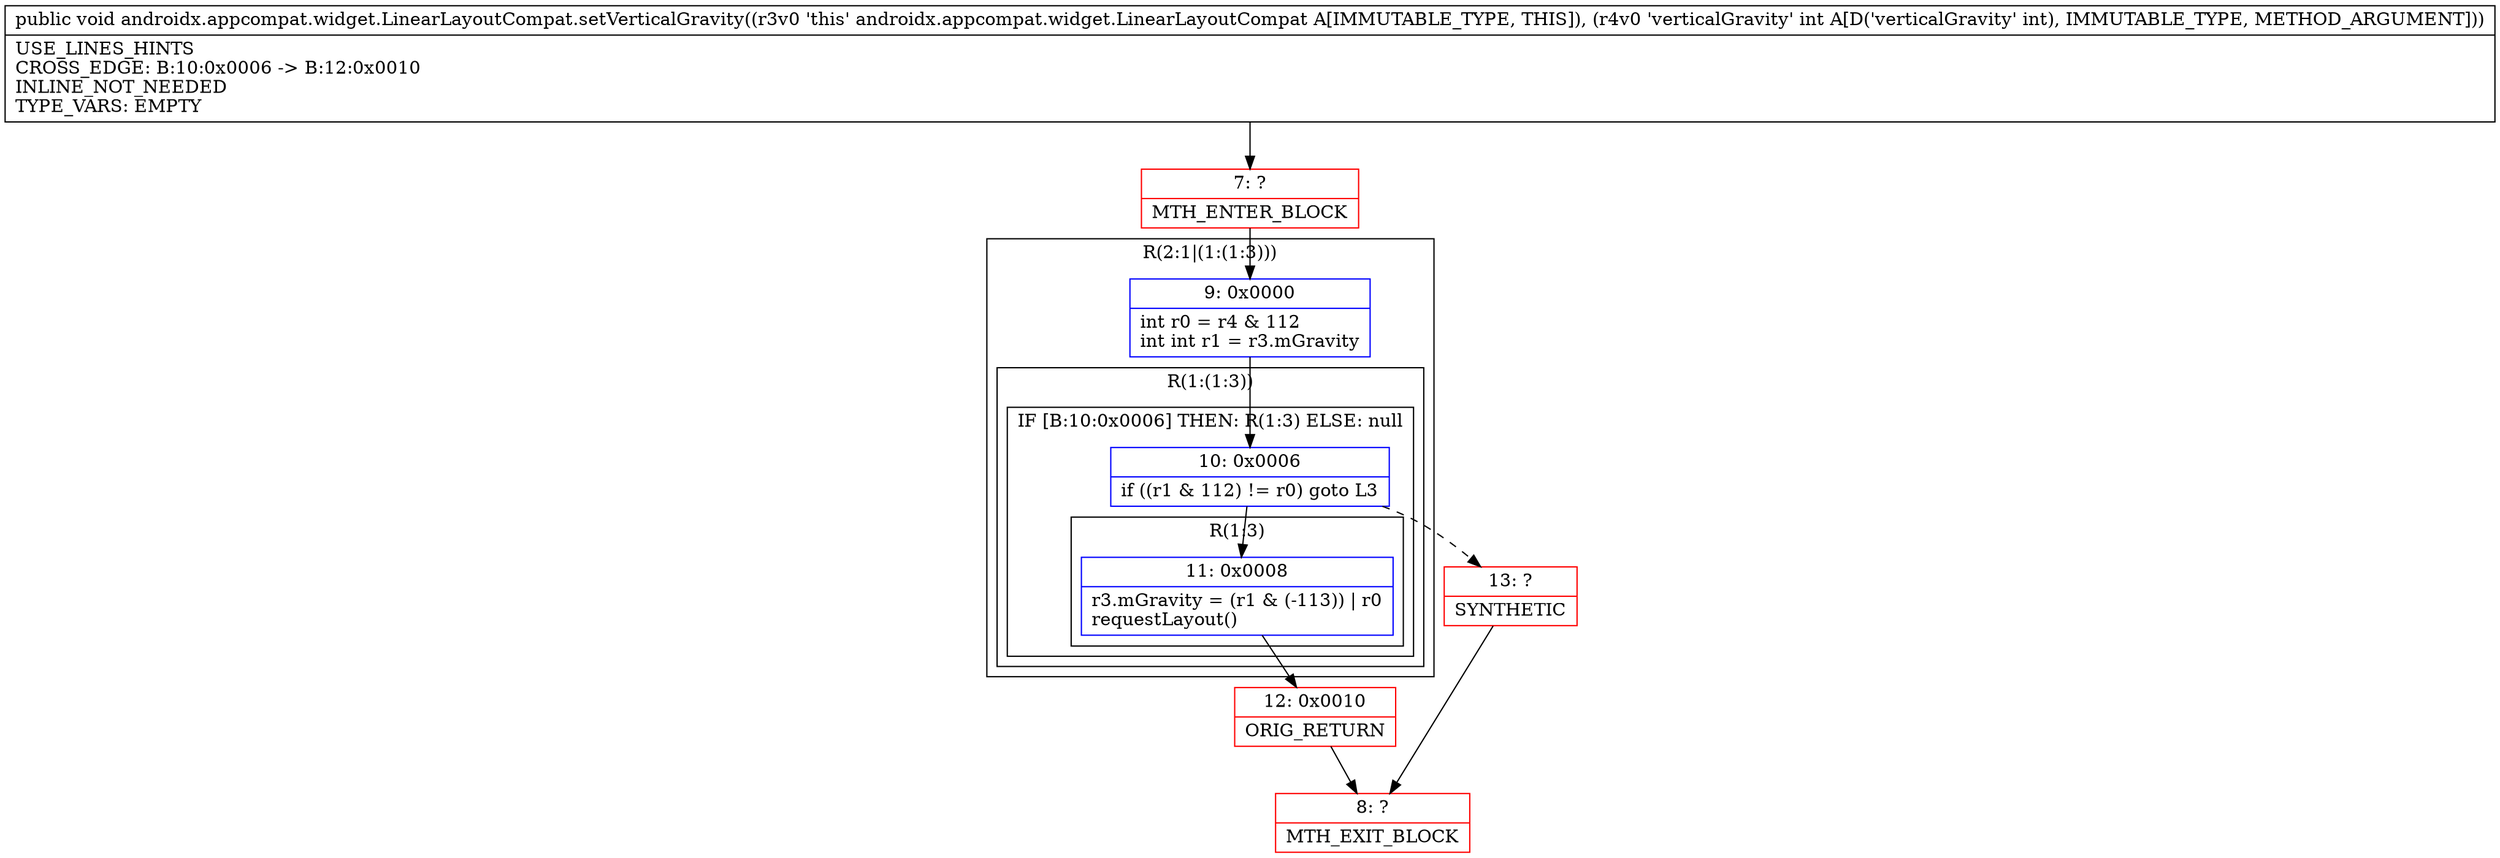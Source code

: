 digraph "CFG forandroidx.appcompat.widget.LinearLayoutCompat.setVerticalGravity(I)V" {
subgraph cluster_Region_272990157 {
label = "R(2:1|(1:(1:3)))";
node [shape=record,color=blue];
Node_9 [shape=record,label="{9\:\ 0x0000|int r0 = r4 & 112\lint int r1 = r3.mGravity\l}"];
subgraph cluster_Region_1002639954 {
label = "R(1:(1:3))";
node [shape=record,color=blue];
subgraph cluster_IfRegion_882865197 {
label = "IF [B:10:0x0006] THEN: R(1:3) ELSE: null";
node [shape=record,color=blue];
Node_10 [shape=record,label="{10\:\ 0x0006|if ((r1 & 112) != r0) goto L3\l}"];
subgraph cluster_Region_1969855737 {
label = "R(1:3)";
node [shape=record,color=blue];
Node_11 [shape=record,label="{11\:\ 0x0008|r3.mGravity = (r1 & (\-113)) \| r0\lrequestLayout()\l}"];
}
}
}
}
Node_7 [shape=record,color=red,label="{7\:\ ?|MTH_ENTER_BLOCK\l}"];
Node_12 [shape=record,color=red,label="{12\:\ 0x0010|ORIG_RETURN\l}"];
Node_8 [shape=record,color=red,label="{8\:\ ?|MTH_EXIT_BLOCK\l}"];
Node_13 [shape=record,color=red,label="{13\:\ ?|SYNTHETIC\l}"];
MethodNode[shape=record,label="{public void androidx.appcompat.widget.LinearLayoutCompat.setVerticalGravity((r3v0 'this' androidx.appcompat.widget.LinearLayoutCompat A[IMMUTABLE_TYPE, THIS]), (r4v0 'verticalGravity' int A[D('verticalGravity' int), IMMUTABLE_TYPE, METHOD_ARGUMENT]))  | USE_LINES_HINTS\lCROSS_EDGE: B:10:0x0006 \-\> B:12:0x0010\lINLINE_NOT_NEEDED\lTYPE_VARS: EMPTY\l}"];
MethodNode -> Node_7;Node_9 -> Node_10;
Node_10 -> Node_11;
Node_10 -> Node_13[style=dashed];
Node_11 -> Node_12;
Node_7 -> Node_9;
Node_12 -> Node_8;
Node_13 -> Node_8;
}

